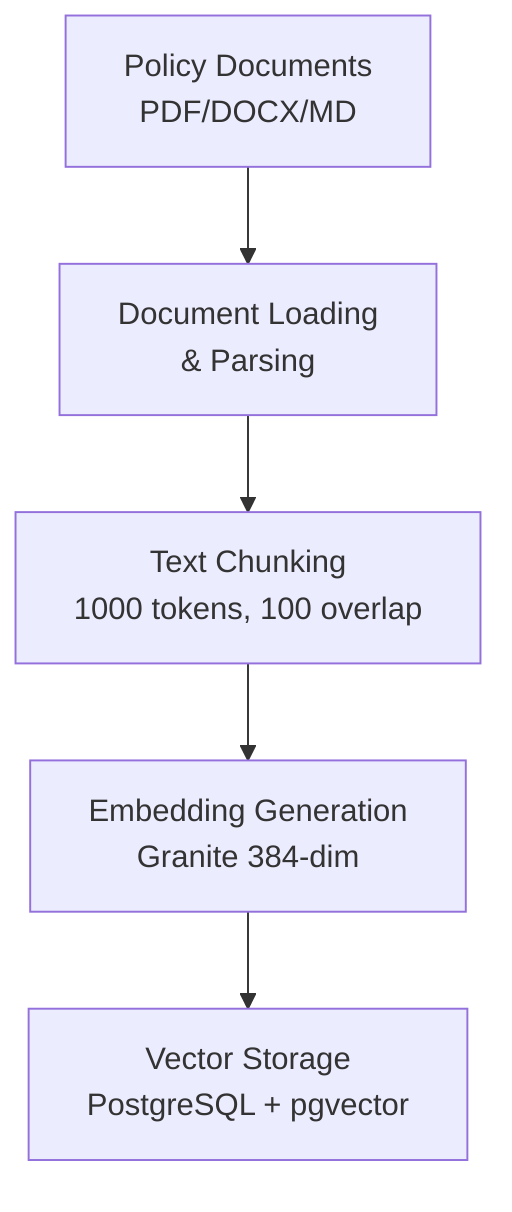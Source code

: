 flowchart TD
    A[Policy Documents<br/>PDF/DOCX/MD] --> B[Document Loading<br/>& Parsing]
    B --> C[Text Chunking<br/>1000 tokens, 100 overlap]
    C --> D[Embedding Generation<br/>Granite 384-dim]
    D --> E[Vector Storage<br/>PostgreSQL + pgvector]